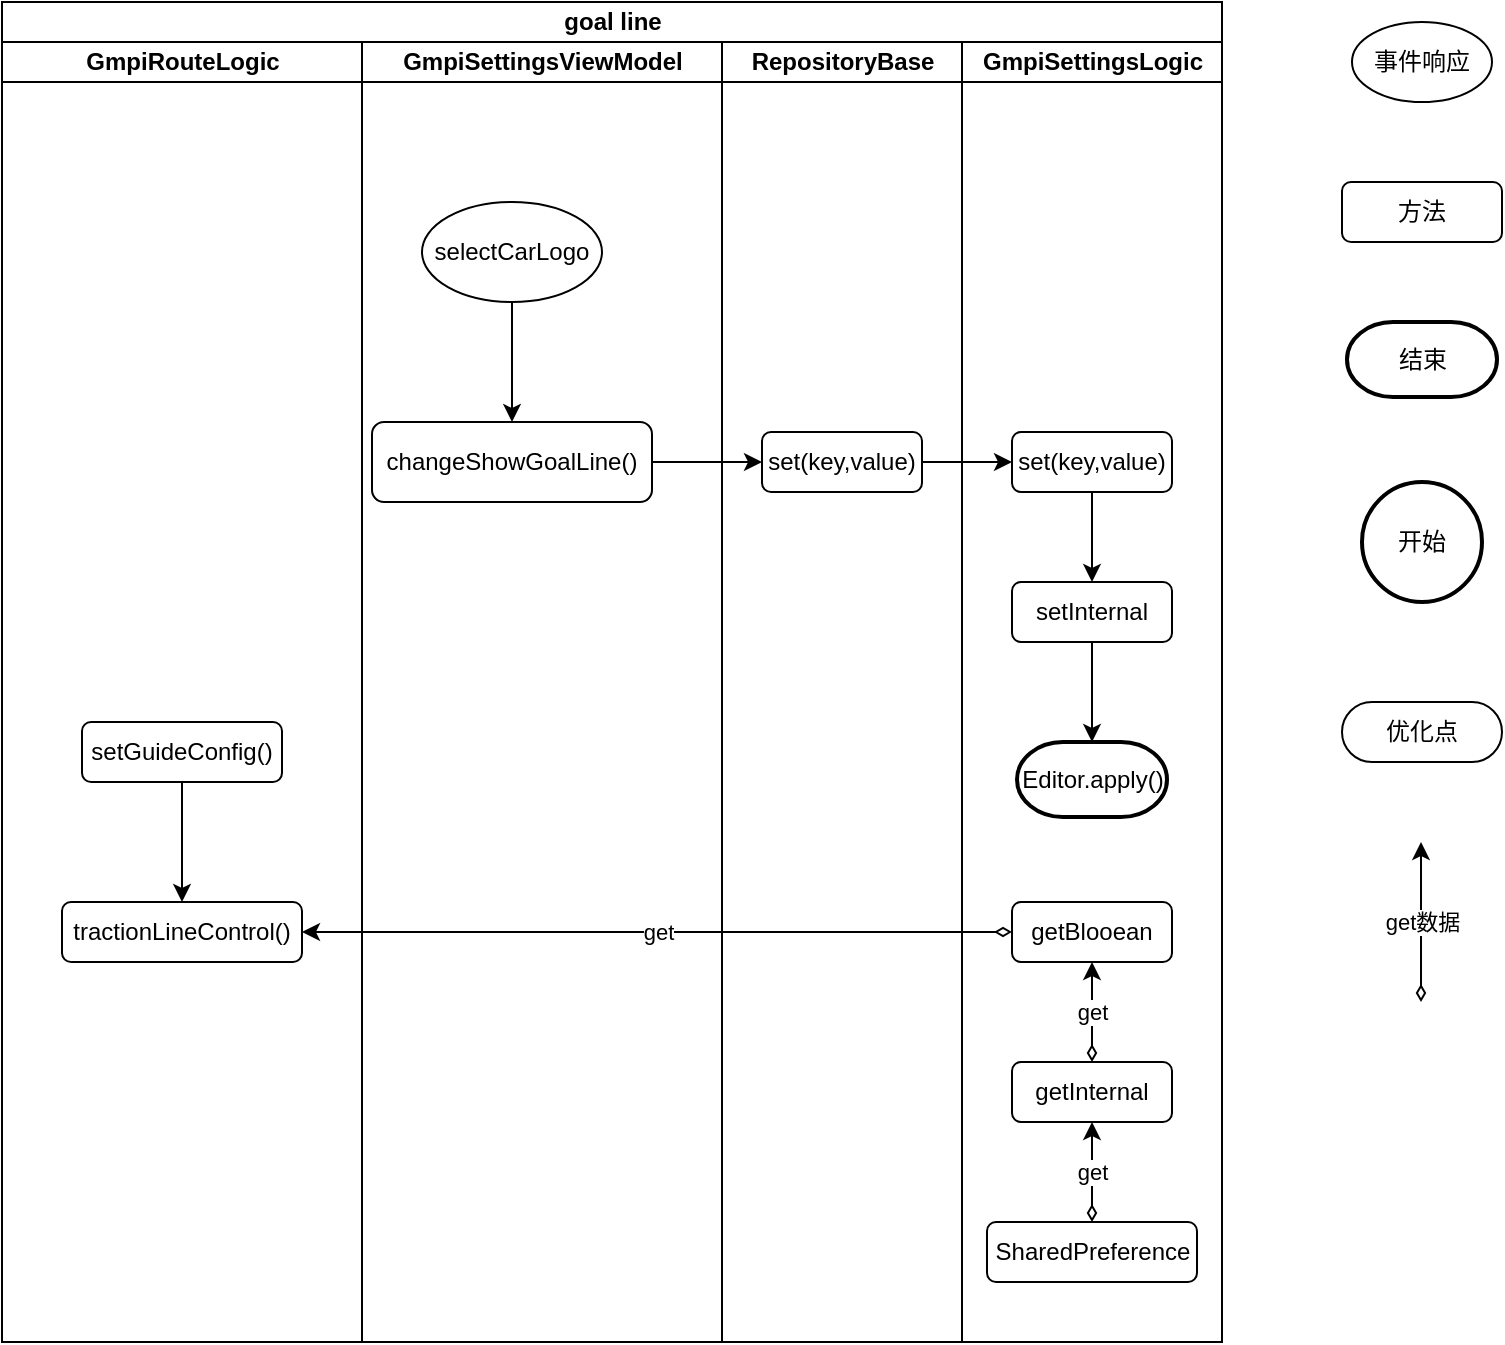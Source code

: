 <mxfile version="21.3.8" type="github">
  <diagram id="prtHgNgQTEPvFCAcTncT" name="Page-1">
    <mxGraphModel dx="1362" dy="714" grid="1" gridSize="10" guides="1" tooltips="1" connect="1" arrows="1" fold="1" page="1" pageScale="1" pageWidth="827" pageHeight="1169" math="0" shadow="0">
      <root>
        <mxCell id="0" />
        <mxCell id="1" parent="0" />
        <mxCell id="btzK56h7zo-hdEUM9YkZ-1" value="goal line" style="swimlane;childLayout=stackLayout;resizeParent=1;resizeParentMax=0;startSize=20;html=1;" parent="1" vertex="1">
          <mxGeometry x="40" y="70" width="610" height="670" as="geometry" />
        </mxCell>
        <mxCell id="btzK56h7zo-hdEUM9YkZ-23" value="GmpiRouteLogic" style="swimlane;startSize=20;html=1;" parent="btzK56h7zo-hdEUM9YkZ-1" vertex="1">
          <mxGeometry y="20" width="180" height="650" as="geometry" />
        </mxCell>
        <mxCell id="lKFvAoYR-4jTND18RW2E-3" style="edgeStyle=orthogonalEdgeStyle;rounded=0;orthogonalLoop=1;jettySize=auto;html=1;entryX=0.5;entryY=0;entryDx=0;entryDy=0;" edge="1" parent="btzK56h7zo-hdEUM9YkZ-23" source="lKFvAoYR-4jTND18RW2E-1" target="lKFvAoYR-4jTND18RW2E-2">
          <mxGeometry relative="1" as="geometry" />
        </mxCell>
        <mxCell id="lKFvAoYR-4jTND18RW2E-1" value="setGuideConfig()" style="rounded=1;whiteSpace=wrap;html=1;" vertex="1" parent="btzK56h7zo-hdEUM9YkZ-23">
          <mxGeometry x="40" y="340" width="100" height="30" as="geometry" />
        </mxCell>
        <mxCell id="lKFvAoYR-4jTND18RW2E-2" value="tractionLineControl()" style="rounded=1;whiteSpace=wrap;html=1;" vertex="1" parent="btzK56h7zo-hdEUM9YkZ-23">
          <mxGeometry x="30" y="430" width="120" height="30" as="geometry" />
        </mxCell>
        <mxCell id="btzK56h7zo-hdEUM9YkZ-2" value="GmpiSettingsViewModel" style="swimlane;startSize=20;html=1;" parent="btzK56h7zo-hdEUM9YkZ-1" vertex="1">
          <mxGeometry x="180" y="20" width="180" height="650" as="geometry" />
        </mxCell>
        <mxCell id="btzK56h7zo-hdEUM9YkZ-15" style="edgeStyle=orthogonalEdgeStyle;rounded=0;orthogonalLoop=1;jettySize=auto;html=1;" parent="btzK56h7zo-hdEUM9YkZ-2" source="btzK56h7zo-hdEUM9YkZ-10" target="btzK56h7zo-hdEUM9YkZ-14" edge="1">
          <mxGeometry relative="1" as="geometry" />
        </mxCell>
        <mxCell id="btzK56h7zo-hdEUM9YkZ-10" value="selectCarLogo" style="ellipse;whiteSpace=wrap;html=1;" parent="btzK56h7zo-hdEUM9YkZ-2" vertex="1">
          <mxGeometry x="30" y="80" width="90" height="50" as="geometry" />
        </mxCell>
        <mxCell id="btzK56h7zo-hdEUM9YkZ-14" value="changeShowGoalLine()" style="rounded=1;whiteSpace=wrap;html=1;" parent="btzK56h7zo-hdEUM9YkZ-2" vertex="1">
          <mxGeometry x="5" y="190" width="140" height="40" as="geometry" />
        </mxCell>
        <mxCell id="btzK56h7zo-hdEUM9YkZ-3" value="RepositoryBase" style="swimlane;startSize=20;html=1;" parent="btzK56h7zo-hdEUM9YkZ-1" vertex="1">
          <mxGeometry x="360" y="20" width="120" height="650" as="geometry" />
        </mxCell>
        <mxCell id="btzK56h7zo-hdEUM9YkZ-6" value="set(key,value)" style="rounded=1;whiteSpace=wrap;html=1;" parent="btzK56h7zo-hdEUM9YkZ-3" vertex="1">
          <mxGeometry x="20" y="195" width="80" height="30" as="geometry" />
        </mxCell>
        <mxCell id="btzK56h7zo-hdEUM9YkZ-4" value="GmpiSettingsLogic" style="swimlane;startSize=20;html=1;" parent="btzK56h7zo-hdEUM9YkZ-1" vertex="1">
          <mxGeometry x="480" y="20" width="130" height="650" as="geometry" />
        </mxCell>
        <mxCell id="btzK56h7zo-hdEUM9YkZ-21" style="edgeStyle=orthogonalEdgeStyle;rounded=0;orthogonalLoop=1;jettySize=auto;html=1;" parent="btzK56h7zo-hdEUM9YkZ-4" source="btzK56h7zo-hdEUM9YkZ-19" target="btzK56h7zo-hdEUM9YkZ-17" edge="1">
          <mxGeometry relative="1" as="geometry" />
        </mxCell>
        <mxCell id="btzK56h7zo-hdEUM9YkZ-19" value="set(key,value)" style="rounded=1;whiteSpace=wrap;html=1;" parent="btzK56h7zo-hdEUM9YkZ-4" vertex="1">
          <mxGeometry x="25" y="195" width="80" height="30" as="geometry" />
        </mxCell>
        <mxCell id="btzK56h7zo-hdEUM9YkZ-22" style="edgeStyle=orthogonalEdgeStyle;rounded=0;orthogonalLoop=1;jettySize=auto;html=1;" parent="btzK56h7zo-hdEUM9YkZ-4" source="btzK56h7zo-hdEUM9YkZ-17" target="btzK56h7zo-hdEUM9YkZ-7" edge="1">
          <mxGeometry relative="1" as="geometry" />
        </mxCell>
        <mxCell id="btzK56h7zo-hdEUM9YkZ-17" value="setInternal" style="rounded=1;whiteSpace=wrap;html=1;" parent="btzK56h7zo-hdEUM9YkZ-4" vertex="1">
          <mxGeometry x="25" y="270" width="80" height="30" as="geometry" />
        </mxCell>
        <mxCell id="btzK56h7zo-hdEUM9YkZ-7" value="Editor.apply()" style="strokeWidth=2;html=1;shape=mxgraph.flowchart.terminator;whiteSpace=wrap;" parent="btzK56h7zo-hdEUM9YkZ-4" vertex="1">
          <mxGeometry x="27.5" y="350" width="75" height="37.5" as="geometry" />
        </mxCell>
        <mxCell id="btzK56h7zo-hdEUM9YkZ-52" value="get" style="edgeStyle=orthogonalEdgeStyle;rounded=0;orthogonalLoop=1;jettySize=auto;html=1;exitX=0.5;exitY=0;exitDx=0;exitDy=0;entryX=0.5;entryY=1;entryDx=0;entryDy=0;startArrow=diamondThin;startFill=0;" parent="btzK56h7zo-hdEUM9YkZ-4" source="btzK56h7zo-hdEUM9YkZ-39" target="btzK56h7zo-hdEUM9YkZ-42" edge="1">
          <mxGeometry relative="1" as="geometry" />
        </mxCell>
        <mxCell id="btzK56h7zo-hdEUM9YkZ-39" value="getInternal" style="rounded=1;whiteSpace=wrap;html=1;" parent="btzK56h7zo-hdEUM9YkZ-4" vertex="1">
          <mxGeometry x="25" y="510" width="80" height="30" as="geometry" />
        </mxCell>
        <mxCell id="btzK56h7zo-hdEUM9YkZ-42" value="getBlooean" style="rounded=1;whiteSpace=wrap;html=1;" parent="btzK56h7zo-hdEUM9YkZ-4" vertex="1">
          <mxGeometry x="25" y="430" width="80" height="30" as="geometry" />
        </mxCell>
        <mxCell id="btzK56h7zo-hdEUM9YkZ-50" value="get" style="edgeStyle=orthogonalEdgeStyle;rounded=0;orthogonalLoop=1;jettySize=auto;html=1;entryX=0.5;entryY=1;entryDx=0;entryDy=0;startArrow=diamondThin;startFill=0;" parent="btzK56h7zo-hdEUM9YkZ-4" source="btzK56h7zo-hdEUM9YkZ-49" target="btzK56h7zo-hdEUM9YkZ-39" edge="1">
          <mxGeometry relative="1" as="geometry" />
        </mxCell>
        <mxCell id="btzK56h7zo-hdEUM9YkZ-49" value="SharedPreference" style="rounded=1;whiteSpace=wrap;html=1;" parent="btzK56h7zo-hdEUM9YkZ-4" vertex="1">
          <mxGeometry x="12.5" y="590" width="105" height="30" as="geometry" />
        </mxCell>
        <mxCell id="btzK56h7zo-hdEUM9YkZ-16" style="edgeStyle=orthogonalEdgeStyle;rounded=0;orthogonalLoop=1;jettySize=auto;html=1;" parent="btzK56h7zo-hdEUM9YkZ-1" source="btzK56h7zo-hdEUM9YkZ-14" target="btzK56h7zo-hdEUM9YkZ-6" edge="1">
          <mxGeometry relative="1" as="geometry" />
        </mxCell>
        <mxCell id="btzK56h7zo-hdEUM9YkZ-20" style="edgeStyle=orthogonalEdgeStyle;rounded=0;orthogonalLoop=1;jettySize=auto;html=1;entryX=0;entryY=0.5;entryDx=0;entryDy=0;" parent="btzK56h7zo-hdEUM9YkZ-1" source="btzK56h7zo-hdEUM9YkZ-6" target="btzK56h7zo-hdEUM9YkZ-19" edge="1">
          <mxGeometry relative="1" as="geometry" />
        </mxCell>
        <mxCell id="lKFvAoYR-4jTND18RW2E-4" value="get" style="edgeStyle=orthogonalEdgeStyle;rounded=0;orthogonalLoop=1;jettySize=auto;html=1;startArrow=diamondThin;startFill=0;" edge="1" parent="btzK56h7zo-hdEUM9YkZ-1" source="btzK56h7zo-hdEUM9YkZ-42" target="lKFvAoYR-4jTND18RW2E-2">
          <mxGeometry relative="1" as="geometry" />
        </mxCell>
        <mxCell id="btzK56h7zo-hdEUM9YkZ-51" value="get数据" style="edgeStyle=orthogonalEdgeStyle;rounded=0;orthogonalLoop=1;jettySize=auto;html=1;startArrow=diamondThin;startFill=0;" parent="1" edge="1">
          <mxGeometry relative="1" as="geometry">
            <mxPoint x="749.5" y="570" as="sourcePoint" />
            <mxPoint x="749.5" y="490" as="targetPoint" />
            <Array as="points">
              <mxPoint x="749.5" y="510" />
              <mxPoint x="749.5" y="510" />
            </Array>
          </mxGeometry>
        </mxCell>
        <mxCell id="btzK56h7zo-hdEUM9YkZ-58" value="事件响应" style="ellipse;whiteSpace=wrap;html=1;" parent="1" vertex="1">
          <mxGeometry x="715" y="80" width="70" height="40" as="geometry" />
        </mxCell>
        <mxCell id="btzK56h7zo-hdEUM9YkZ-59" value="方法" style="rounded=1;whiteSpace=wrap;html=1;" parent="1" vertex="1">
          <mxGeometry x="710" y="160" width="80" height="30" as="geometry" />
        </mxCell>
        <mxCell id="btzK56h7zo-hdEUM9YkZ-60" value="结束" style="strokeWidth=2;html=1;shape=mxgraph.flowchart.terminator;whiteSpace=wrap;" parent="1" vertex="1">
          <mxGeometry x="712.5" y="230" width="75" height="37.5" as="geometry" />
        </mxCell>
        <mxCell id="btzK56h7zo-hdEUM9YkZ-61" value="开始" style="strokeWidth=2;html=1;shape=mxgraph.flowchart.start_2;whiteSpace=wrap;" parent="1" vertex="1">
          <mxGeometry x="720" y="310" width="60" height="60" as="geometry" />
        </mxCell>
        <mxCell id="btzK56h7zo-hdEUM9YkZ-62" value="优化点" style="whiteSpace=wrap;html=1;rounded=1;arcSize=50;align=center;verticalAlign=middle;strokeWidth=1;autosize=1;spacing=4;treeFolding=1;treeMoving=1;newEdgeStyle={&quot;edgeStyle&quot;:&quot;entityRelationEdgeStyle&quot;,&quot;startArrow&quot;:&quot;none&quot;,&quot;endArrow&quot;:&quot;none&quot;,&quot;segment&quot;:10,&quot;curved&quot;:1,&quot;sourcePerimeterSpacing&quot;:0,&quot;targetPerimeterSpacing&quot;:0};" parent="1" vertex="1">
          <mxGeometry x="710" y="420" width="80" height="30" as="geometry" />
        </mxCell>
      </root>
    </mxGraphModel>
  </diagram>
</mxfile>
